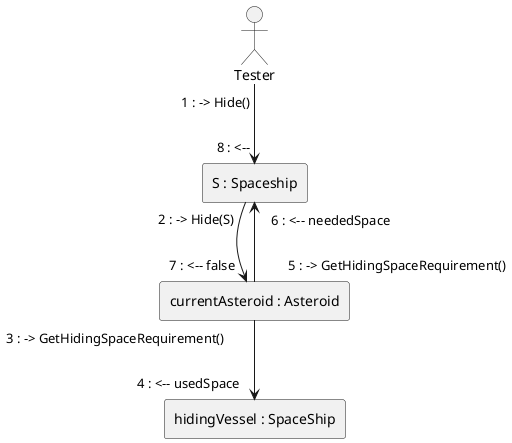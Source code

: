 @startuml
'autonumber "0:"
skinparam linestyle ortho

actor Tester as Tester
rectangle "S : Spaceship" as S
rectangle "currentAsteroid : Asteroid" as cA
rectangle "hidingVessel : SpaceShip" as hV

Tester --> S: "1 : -> Hide()" "8 : <--"
S --> cA: "2 : -> Hide(S)" "7 : <-- false"
cA --> hV: "3 : -> GetHidingSpaceRequirement()" "4 : <-- usedSpace"
cA --> S: "5 : -> GetHidingSpaceRequirement()" "6 : <-- neededSpace"

@enduml